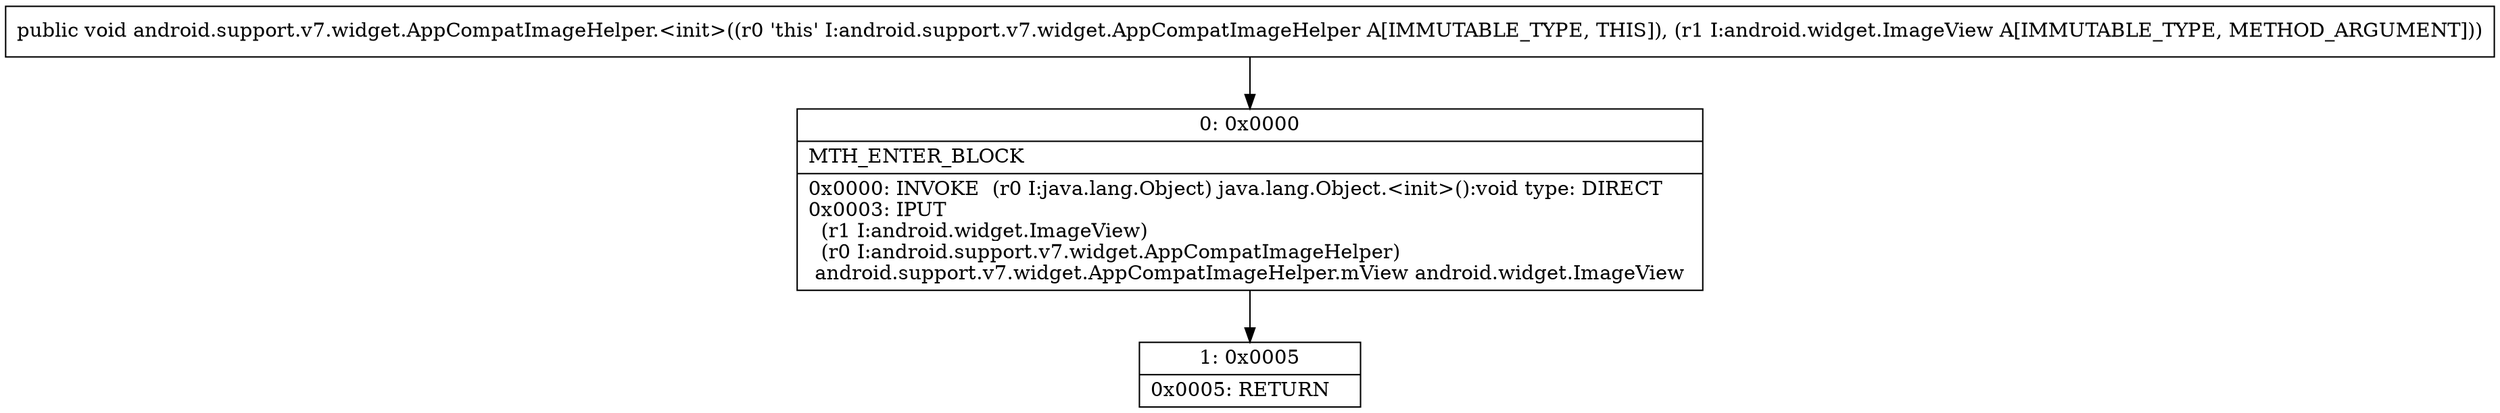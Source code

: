 digraph "CFG forandroid.support.v7.widget.AppCompatImageHelper.\<init\>(Landroid\/widget\/ImageView;)V" {
Node_0 [shape=record,label="{0\:\ 0x0000|MTH_ENTER_BLOCK\l|0x0000: INVOKE  (r0 I:java.lang.Object) java.lang.Object.\<init\>():void type: DIRECT \l0x0003: IPUT  \l  (r1 I:android.widget.ImageView)\l  (r0 I:android.support.v7.widget.AppCompatImageHelper)\l android.support.v7.widget.AppCompatImageHelper.mView android.widget.ImageView \l}"];
Node_1 [shape=record,label="{1\:\ 0x0005|0x0005: RETURN   \l}"];
MethodNode[shape=record,label="{public void android.support.v7.widget.AppCompatImageHelper.\<init\>((r0 'this' I:android.support.v7.widget.AppCompatImageHelper A[IMMUTABLE_TYPE, THIS]), (r1 I:android.widget.ImageView A[IMMUTABLE_TYPE, METHOD_ARGUMENT])) }"];
MethodNode -> Node_0;
Node_0 -> Node_1;
}

